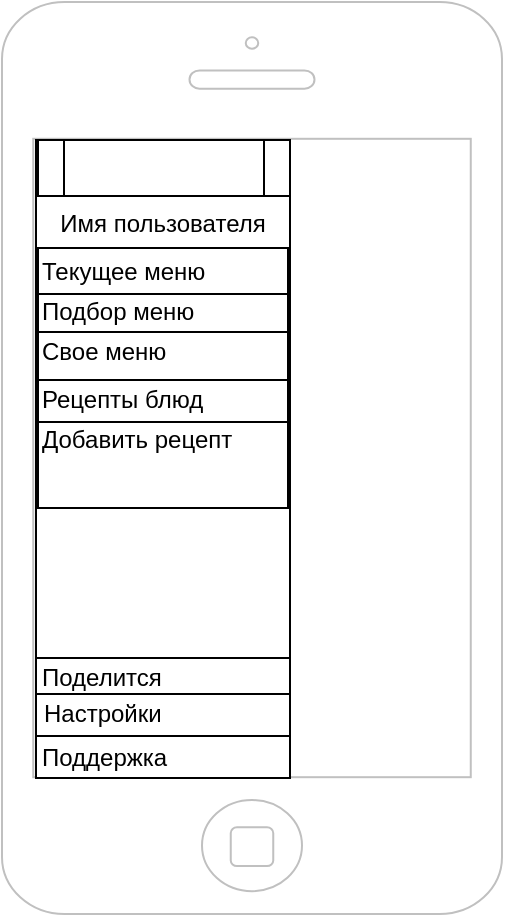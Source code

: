 <mxfile version="13.10.2" type="github" pages="6"><diagram id="BZDLstrP5hwVkVHHmvto" name="Page-1"><mxGraphModel dx="1481" dy="364" grid="0" gridSize="10" guides="1" tooltips="1" connect="1" arrows="1" fold="1" page="1" pageScale="1" pageWidth="827" pageHeight="1169" math="0" shadow="0"><root><mxCell id="0"/><mxCell id="1" parent="0"/><mxCell id="iW3LMeRWvONq-hMoMXGS-2" value="" style="html=1;verticalLabelPosition=bottom;labelBackgroundColor=#ffffff;verticalAlign=top;shadow=0;dashed=0;strokeWidth=1;shape=mxgraph.ios7.misc.iphone;strokeColor=#c0c0c0;" vertex="1" parent="1"><mxGeometry x="-69" y="17" width="250" height="456" as="geometry"/></mxCell><mxCell id="iW3LMeRWvONq-hMoMXGS-6" value="" style="rounded=0;whiteSpace=wrap;html=1;" vertex="1" parent="1"><mxGeometry x="-52" y="86" width="127" height="319" as="geometry"/></mxCell><mxCell id="iW3LMeRWvONq-hMoMXGS-7" value="Имя пользователя" style="text;html=1;strokeColor=none;fillColor=none;align=center;verticalAlign=middle;whiteSpace=wrap;rounded=0;" vertex="1" parent="1"><mxGeometry x="-52" y="118" width="127" height="20" as="geometry"/></mxCell><mxCell id="iW3LMeRWvONq-hMoMXGS-8" value="" style="shape=process;whiteSpace=wrap;html=1;backgroundOutline=1;" vertex="1" parent="1"><mxGeometry x="-51" y="86" width="126" height="28" as="geometry"/></mxCell><mxCell id="iW3LMeRWvONq-hMoMXGS-9" value="" style="rounded=0;whiteSpace=wrap;html=1;" vertex="1" parent="1"><mxGeometry x="-51" y="140" width="125" height="66" as="geometry"/></mxCell><mxCell id="iW3LMeRWvONq-hMoMXGS-10" value="Текущее меню" style="text;html=1;strokeColor=none;fillColor=none;align=left;verticalAlign=middle;whiteSpace=wrap;rounded=0;" vertex="1" parent="1"><mxGeometry x="-51" y="142" width="124" height="20" as="geometry"/></mxCell><UserObject label="Подбор меню" link="data:page/id,4cTYWNJXVe2HV9bwqlmZ" id="iW3LMeRWvONq-hMoMXGS-11"><mxCell style="text;html=1;strokeColor=none;fillColor=none;align=left;verticalAlign=middle;whiteSpace=wrap;rounded=0;" vertex="1" parent="1"><mxGeometry x="-51" y="162" width="125" height="20" as="geometry"/></mxCell></UserObject><mxCell id="iW3LMeRWvONq-hMoMXGS-12" value="Свое меню" style="text;html=1;strokeColor=none;fillColor=none;align=left;verticalAlign=middle;whiteSpace=wrap;rounded=0;" vertex="1" parent="1"><mxGeometry x="-51" y="182" width="126" height="20" as="geometry"/></mxCell><mxCell id="iW3LMeRWvONq-hMoMXGS-13" value="" style="rounded=0;whiteSpace=wrap;html=1;" vertex="1" parent="1"><mxGeometry x="-51" y="206" width="125" height="64" as="geometry"/></mxCell><mxCell id="iW3LMeRWvONq-hMoMXGS-20" value="Рецепты блюд" style="text;html=1;strokeColor=none;fillColor=none;align=left;verticalAlign=middle;whiteSpace=wrap;rounded=0;" vertex="1" parent="1"><mxGeometry x="-51" y="206" width="122" height="20" as="geometry"/></mxCell><mxCell id="iW3LMeRWvONq-hMoMXGS-21" value="Добавить рецепт" style="text;html=1;strokeColor=none;fillColor=none;align=left;verticalAlign=middle;whiteSpace=wrap;rounded=0;" vertex="1" parent="1"><mxGeometry x="-51" y="226" width="123" height="20" as="geometry"/></mxCell><mxCell id="iW3LMeRWvONq-hMoMXGS-23" value="" style="rounded=0;whiteSpace=wrap;html=1;" vertex="1" parent="1"><mxGeometry x="-52" y="345" width="127" height="60" as="geometry"/></mxCell><mxCell id="iW3LMeRWvONq-hMoMXGS-24" value="Поделится" style="text;html=1;strokeColor=none;fillColor=none;align=left;verticalAlign=middle;whiteSpace=wrap;rounded=0;" vertex="1" parent="1"><mxGeometry x="-51" y="345" width="125" height="20" as="geometry"/></mxCell><UserObject label="Настройки" link="data:page/id,muhe9F5QdeB6AWc8N-wu" id="iW3LMeRWvONq-hMoMXGS-25"><mxCell style="text;html=1;strokeColor=none;fillColor=none;align=left;verticalAlign=middle;whiteSpace=wrap;rounded=0;" vertex="1" parent="1"><mxGeometry x="-50" y="363" width="125" height="20" as="geometry"/></mxCell></UserObject><mxCell id="iW3LMeRWvONq-hMoMXGS-26" value="Поддержка" style="text;html=1;strokeColor=none;fillColor=none;align=left;verticalAlign=middle;whiteSpace=wrap;rounded=0;" vertex="1" parent="1"><mxGeometry x="-51" y="385" width="125" height="20" as="geometry"/></mxCell><mxCell id="mxwxA2VvRuqNWbm4RPTI-5" value="" style="line;strokeWidth=1;rotatable=0;dashed=0;labelPosition=right;align=left;verticalAlign=middle;spacingTop=0;spacingLeft=6;points=[];portConstraint=eastwest;" vertex="1" parent="1"><mxGeometry x="-52" y="358" width="127" height="10" as="geometry"/></mxCell><mxCell id="mxwxA2VvRuqNWbm4RPTI-6" value="" style="line;strokeWidth=1;rotatable=0;dashed=0;labelPosition=right;align=left;verticalAlign=middle;spacingTop=0;spacingLeft=6;points=[];portConstraint=eastwest;" vertex="1" parent="1"><mxGeometry x="-52" y="379" width="127" height="10" as="geometry"/></mxCell><mxCell id="mxwxA2VvRuqNWbm4RPTI-7" value="" style="line;strokeWidth=1;rotatable=0;dashed=0;labelPosition=right;align=left;verticalAlign=middle;spacingTop=0;spacingLeft=6;points=[];portConstraint=eastwest;" vertex="1" parent="1"><mxGeometry x="-51.5" y="222" width="127" height="10" as="geometry"/></mxCell><mxCell id="mxwxA2VvRuqNWbm4RPTI-8" value="" style="line;strokeWidth=1;rotatable=0;dashed=0;labelPosition=right;align=left;verticalAlign=middle;spacingTop=0;spacingLeft=6;points=[];portConstraint=eastwest;" vertex="1" parent="1"><mxGeometry x="-51.5" y="177" width="127" height="10" as="geometry"/></mxCell><mxCell id="mxwxA2VvRuqNWbm4RPTI-9" value="" style="line;strokeWidth=1;rotatable=0;dashed=0;labelPosition=right;align=left;verticalAlign=middle;spacingTop=0;spacingLeft=6;points=[];portConstraint=eastwest;" vertex="1" parent="1"><mxGeometry x="-52.5" y="158" width="127" height="10" as="geometry"/></mxCell></root></mxGraphModel></diagram><diagram id="qoKGkCA5aiT1LTIDNvXO" name="Page-2"><mxGraphModel dx="948" dy="528" grid="0" gridSize="10" guides="1" tooltips="1" connect="1" arrows="1" fold="1" page="1" pageScale="1" pageWidth="827" pageHeight="1169" math="0" shadow="0"><root><mxCell id="sygZgUZj2PO8MnpTzKiD-0"/><mxCell id="sygZgUZj2PO8MnpTzKiD-1" parent="sygZgUZj2PO8MnpTzKiD-0"/><mxCell id="PisL83nZKwzsGmv0-ldb-2" value="" style="rounded=1;whiteSpace=wrap;html=1;arcSize=50;" vertex="1" parent="sygZgUZj2PO8MnpTzKiD-1"><mxGeometry x="354" y="242" width="42" height="19" as="geometry"/></mxCell><mxCell id="8U2ZoedeDLhS7TWotsaz-0" value="" style="html=1;verticalLabelPosition=bottom;labelBackgroundColor=#ffffff;verticalAlign=top;shadow=0;dashed=0;strokeWidth=1;shape=mxgraph.ios7.misc.iphone;strokeColor=#c0c0c0;" vertex="1" parent="sygZgUZj2PO8MnpTzKiD-1"><mxGeometry x="191" y="78" width="250" height="456" as="geometry"/></mxCell><mxCell id="NITTFeYGn0uS4qTPtE44-0" value="" style="rounded=0;whiteSpace=wrap;html=1;" vertex="1" parent="sygZgUZj2PO8MnpTzKiD-1"><mxGeometry x="208" y="148" width="216" height="29" as="geometry"/></mxCell><mxCell id="NITTFeYGn0uS4qTPtE44-1" value="Настройки" style="text;html=1;strokeColor=none;fillColor=none;align=center;verticalAlign=middle;whiteSpace=wrap;rounded=0;" vertex="1" parent="sygZgUZj2PO8MnpTzKiD-1"><mxGeometry x="292" y="152.5" width="40" height="20" as="geometry"/></mxCell><UserObject label="" link="data:page/id,BZDLstrP5hwVkVHHmvto" id="NITTFeYGn0uS4qTPtE44-2"><mxCell style="shape=mxgraph.bpmn.shape;html=1;verticalLabelPosition=bottom;labelBackgroundColor=#ffffff;verticalAlign=top;align=center;perimeter=ellipsePerimeter;outlineConnect=0;outline=catching;symbol=link;rotation=-180;" vertex="1" parent="sygZgUZj2PO8MnpTzKiD-1"><mxGeometry x="208" y="148.5" width="30" height="28.5" as="geometry"/></mxCell></UserObject><UserObject label="" link="data:page/id,muhe9F5QdeB6AWc8N-wu" id="NITTFeYGn0uS4qTPtE44-3"><mxCell style="rounded=0;whiteSpace=wrap;html=1;" vertex="1" parent="sygZgUZj2PO8MnpTzKiD-1"><mxGeometry x="208" y="177" width="109" height="22" as="geometry"/></mxCell></UserObject><mxCell id="NITTFeYGn0uS4qTPtE44-4" value="" style="rounded=0;whiteSpace=wrap;html=1;" vertex="1" parent="sygZgUZj2PO8MnpTzKiD-1"><mxGeometry x="317" y="177" width="107" height="22" as="geometry"/></mxCell><mxCell id="NITTFeYGn0uS4qTPtE44-5" value="Основное" style="text;html=1;strokeColor=none;fillColor=none;align=center;verticalAlign=middle;whiteSpace=wrap;rounded=0;" vertex="1" parent="sygZgUZj2PO8MnpTzKiD-1"><mxGeometry x="240" y="179" width="40" height="20" as="geometry"/></mxCell><mxCell id="NITTFeYGn0uS4qTPtE44-6" value="Аллергия" style="text;html=1;strokeColor=none;fillColor=none;align=center;verticalAlign=middle;whiteSpace=wrap;rounded=0;" vertex="1" parent="sygZgUZj2PO8MnpTzKiD-1"><mxGeometry x="348" y="178" width="40" height="20" as="geometry"/></mxCell><mxCell id="NITTFeYGn0uS4qTPtE44-7" value="Без лактозы" style="text;html=1;strokeColor=none;fillColor=none;align=left;verticalAlign=middle;whiteSpace=wrap;rounded=0;" vertex="1" parent="sygZgUZj2PO8MnpTzKiD-1"><mxGeometry x="223" y="219" width="80" height="20" as="geometry"/></mxCell><mxCell id="NITTFeYGn0uS4qTPtE44-8" value="Без сахара" style="text;html=1;strokeColor=none;fillColor=none;align=left;verticalAlign=middle;whiteSpace=wrap;rounded=0;" vertex="1" parent="sygZgUZj2PO8MnpTzKiD-1"><mxGeometry x="223" y="241" width="83" height="20" as="geometry"/></mxCell><mxCell id="NITTFeYGn0uS4qTPtE44-9" value="Белки до 30 г." style="text;html=1;strokeColor=none;fillColor=none;align=left;verticalAlign=middle;whiteSpace=wrap;rounded=0;" vertex="1" parent="sygZgUZj2PO8MnpTzKiD-1"><mxGeometry x="223" y="263" width="92" height="20" as="geometry"/></mxCell><mxCell id="NITTFeYGn0uS4qTPtE44-10" value="Полезные жиры (омега 3 и т.д.)" style="text;html=1;strokeColor=none;fillColor=none;align=left;verticalAlign=middle;whiteSpace=wrap;rounded=0;" vertex="1" parent="sygZgUZj2PO8MnpTzKiD-1"><mxGeometry x="223" y="306" width="120" height="20" as="geometry"/></mxCell><mxCell id="NITTFeYGn0uS4qTPtE44-11" value="Веганство" style="text;html=1;strokeColor=none;fillColor=none;align=left;verticalAlign=middle;whiteSpace=wrap;rounded=0;" vertex="1" parent="sygZgUZj2PO8MnpTzKiD-1"><mxGeometry x="223" y="284" width="40" height="20" as="geometry"/></mxCell><mxCell id="NITTFeYGn0uS4qTPtE44-12" value="Сыроединие" style="text;html=1;strokeColor=none;fillColor=none;align=left;verticalAlign=middle;whiteSpace=wrap;rounded=0;" vertex="1" parent="sygZgUZj2PO8MnpTzKiD-1"><mxGeometry x="223" y="332" width="40" height="20" as="geometry"/></mxCell><mxCell id="NITTFeYGn0uS4qTPtE44-13" value="Без глютена" style="text;html=1;strokeColor=none;fillColor=none;align=left;verticalAlign=middle;whiteSpace=wrap;rounded=0;" vertex="1" parent="sygZgUZj2PO8MnpTzKiD-1"><mxGeometry x="223" y="352" width="80" height="20" as="geometry"/></mxCell><mxCell id="PisL83nZKwzsGmv0-ldb-0" value="" style="rounded=1;whiteSpace=wrap;html=1;arcSize=50;" vertex="1" parent="sygZgUZj2PO8MnpTzKiD-1"><mxGeometry x="371" y="220" width="42" height="19" as="geometry"/></mxCell><mxCell id="PisL83nZKwzsGmv0-ldb-1" value="" style="ellipse;whiteSpace=wrap;html=1;aspect=fixed;" vertex="1" parent="sygZgUZj2PO8MnpTzKiD-1"><mxGeometry x="393" y="219" width="20" height="20" as="geometry"/></mxCell><mxCell id="PisL83nZKwzsGmv0-ldb-13" value="" style="rounded=1;whiteSpace=wrap;html=1;arcSize=50;" vertex="1" parent="sygZgUZj2PO8MnpTzKiD-1"><mxGeometry x="371" y="242" width="42" height="19" as="geometry"/></mxCell><mxCell id="PisL83nZKwzsGmv0-ldb-14" value="" style="ellipse;whiteSpace=wrap;html=1;aspect=fixed;" vertex="1" parent="sygZgUZj2PO8MnpTzKiD-1"><mxGeometry x="393" y="241" width="20" height="20" as="geometry"/></mxCell><mxCell id="PisL83nZKwzsGmv0-ldb-15" value="" style="rounded=1;whiteSpace=wrap;html=1;arcSize=50;" vertex="1" parent="sygZgUZj2PO8MnpTzKiD-1"><mxGeometry x="371" y="264" width="42" height="19" as="geometry"/></mxCell><mxCell id="PisL83nZKwzsGmv0-ldb-16" value="" style="ellipse;whiteSpace=wrap;html=1;aspect=fixed;" vertex="1" parent="sygZgUZj2PO8MnpTzKiD-1"><mxGeometry x="393" y="263" width="20" height="20" as="geometry"/></mxCell><mxCell id="PisL83nZKwzsGmv0-ldb-17" value="" style="rounded=1;whiteSpace=wrap;html=1;arcSize=50;" vertex="1" parent="sygZgUZj2PO8MnpTzKiD-1"><mxGeometry x="371" y="285" width="42" height="19" as="geometry"/></mxCell><mxCell id="PisL83nZKwzsGmv0-ldb-18" value="" style="ellipse;whiteSpace=wrap;html=1;aspect=fixed;" vertex="1" parent="sygZgUZj2PO8MnpTzKiD-1"><mxGeometry x="393" y="284" width="20" height="20" as="geometry"/></mxCell><mxCell id="PisL83nZKwzsGmv0-ldb-19" value="" style="rounded=1;whiteSpace=wrap;html=1;arcSize=50;" vertex="1" parent="sygZgUZj2PO8MnpTzKiD-1"><mxGeometry x="371" y="307" width="42" height="19" as="geometry"/></mxCell><mxCell id="PisL83nZKwzsGmv0-ldb-20" value="" style="ellipse;whiteSpace=wrap;html=1;aspect=fixed;" vertex="1" parent="sygZgUZj2PO8MnpTzKiD-1"><mxGeometry x="393" y="306" width="20" height="20" as="geometry"/></mxCell><mxCell id="PisL83nZKwzsGmv0-ldb-21" value="" style="rounded=1;whiteSpace=wrap;html=1;arcSize=50;" vertex="1" parent="sygZgUZj2PO8MnpTzKiD-1"><mxGeometry x="371" y="331" width="42" height="19" as="geometry"/></mxCell><mxCell id="PisL83nZKwzsGmv0-ldb-22" value="" style="ellipse;whiteSpace=wrap;html=1;aspect=fixed;" vertex="1" parent="sygZgUZj2PO8MnpTzKiD-1"><mxGeometry x="393" y="330" width="20" height="20" as="geometry"/></mxCell><mxCell id="PisL83nZKwzsGmv0-ldb-23" value="" style="rounded=1;whiteSpace=wrap;html=1;arcSize=50;" vertex="1" parent="sygZgUZj2PO8MnpTzKiD-1"><mxGeometry x="371" y="355" width="42" height="19" as="geometry"/></mxCell><mxCell id="PisL83nZKwzsGmv0-ldb-24" value="" style="ellipse;whiteSpace=wrap;html=1;aspect=fixed;" vertex="1" parent="sygZgUZj2PO8MnpTzKiD-1"><mxGeometry x="393" y="354" width="20" height="20" as="geometry"/></mxCell><mxCell id="PisL83nZKwzsGmv0-ldb-27" value="" style="rounded=0;whiteSpace=wrap;html=1;fillColor=#f8cecc;strokeColor=#b85450;" vertex="1" parent="sygZgUZj2PO8MnpTzKiD-1"><mxGeometry x="317" y="195.5" width="106" height="3.5" as="geometry"/></mxCell></root></mxGraphModel></diagram><diagram id="muhe9F5QdeB6AWc8N-wu" name="Page-3"><mxGraphModel dx="948" dy="528" grid="0" gridSize="10" guides="1" tooltips="1" connect="1" arrows="1" fold="1" page="1" pageScale="1" pageWidth="827" pageHeight="1169" math="0" shadow="0"><root><mxCell id="QA7d3RTQGmtAKu1GaItm-0"/><mxCell id="QA7d3RTQGmtAKu1GaItm-1" parent="QA7d3RTQGmtAKu1GaItm-0"/><mxCell id="6q3WrDbOpt8ZfPwjaaLs-0" value="" style="rounded=1;whiteSpace=wrap;html=1;arcSize=50;" vertex="1" parent="QA7d3RTQGmtAKu1GaItm-1"><mxGeometry x="354" y="242" width="42" height="19" as="geometry"/></mxCell><mxCell id="6q3WrDbOpt8ZfPwjaaLs-1" value="" style="html=1;verticalLabelPosition=bottom;labelBackgroundColor=#ffffff;verticalAlign=top;shadow=0;dashed=0;strokeWidth=1;shape=mxgraph.ios7.misc.iphone;strokeColor=#c0c0c0;" vertex="1" parent="QA7d3RTQGmtAKu1GaItm-1"><mxGeometry x="191" y="78" width="250" height="456" as="geometry"/></mxCell><mxCell id="6q3WrDbOpt8ZfPwjaaLs-2" value="" style="rounded=0;whiteSpace=wrap;html=1;" vertex="1" parent="QA7d3RTQGmtAKu1GaItm-1"><mxGeometry x="208" y="148" width="216" height="29" as="geometry"/></mxCell><mxCell id="6q3WrDbOpt8ZfPwjaaLs-3" value="Настройки" style="text;html=1;strokeColor=none;fillColor=none;align=center;verticalAlign=middle;whiteSpace=wrap;rounded=0;" vertex="1" parent="QA7d3RTQGmtAKu1GaItm-1"><mxGeometry x="292" y="152.5" width="40" height="20" as="geometry"/></mxCell><UserObject label="" link="data:page/id,BZDLstrP5hwVkVHHmvto" id="6q3WrDbOpt8ZfPwjaaLs-4"><mxCell style="shape=mxgraph.bpmn.shape;html=1;verticalLabelPosition=bottom;labelBackgroundColor=#ffffff;verticalAlign=top;align=center;perimeter=ellipsePerimeter;outlineConnect=0;outline=catching;symbol=link;rotation=-180;" vertex="1" parent="QA7d3RTQGmtAKu1GaItm-1"><mxGeometry x="208" y="148.5" width="30" height="28.5" as="geometry"/></mxCell></UserObject><mxCell id="6q3WrDbOpt8ZfPwjaaLs-5" value="" style="rounded=0;whiteSpace=wrap;html=1;" vertex="1" parent="QA7d3RTQGmtAKu1GaItm-1"><mxGeometry x="208" y="177" width="109" height="22" as="geometry"/></mxCell><UserObject label="" link="data:page/id,qoKGkCA5aiT1LTIDNvXO" id="6q3WrDbOpt8ZfPwjaaLs-6"><mxCell style="rounded=0;whiteSpace=wrap;html=1;" vertex="1" parent="QA7d3RTQGmtAKu1GaItm-1"><mxGeometry x="317" y="177" width="107" height="22" as="geometry"/></mxCell></UserObject><mxCell id="6q3WrDbOpt8ZfPwjaaLs-7" value="Основное" style="text;html=1;strokeColor=none;fillColor=none;align=center;verticalAlign=middle;whiteSpace=wrap;rounded=0;" vertex="1" parent="QA7d3RTQGmtAKu1GaItm-1"><mxGeometry x="240" y="179" width="40" height="20" as="geometry"/></mxCell><mxCell id="6q3WrDbOpt8ZfPwjaaLs-8" value="Аллергия" style="text;html=1;strokeColor=none;fillColor=none;align=center;verticalAlign=middle;whiteSpace=wrap;rounded=0;" vertex="1" parent="QA7d3RTQGmtAKu1GaItm-1"><mxGeometry x="348" y="178" width="40" height="20" as="geometry"/></mxCell><mxCell id="6q3WrDbOpt8ZfPwjaaLs-30" value="" style="rounded=0;whiteSpace=wrap;html=1;fillColor=#f8cecc;strokeColor=#b85450;" vertex="1" parent="QA7d3RTQGmtAKu1GaItm-1"><mxGeometry x="210" y="194.5" width="106" height="3.5" as="geometry"/></mxCell><mxCell id="6q3WrDbOpt8ZfPwjaaLs-33" value="Ваш вес" style="text;html=1;strokeColor=none;fillColor=none;align=left;verticalAlign=middle;whiteSpace=wrap;rounded=0;" vertex="1" parent="QA7d3RTQGmtAKu1GaItm-1"><mxGeometry x="215" y="218" width="52" height="20" as="geometry"/></mxCell><mxCell id="6q3WrDbOpt8ZfPwjaaLs-34" value="Напоминание о готовки еды" style="text;html=1;strokeColor=none;fillColor=none;align=left;verticalAlign=middle;whiteSpace=wrap;rounded=0;" vertex="1" parent="QA7d3RTQGmtAKu1GaItm-1"><mxGeometry x="212.5" y="252" width="158.5" height="20" as="geometry"/></mxCell><mxCell id="6q3WrDbOpt8ZfPwjaaLs-35" value="Уведомление об окончание меню" style="text;html=1;strokeColor=none;fillColor=none;align=left;verticalAlign=middle;whiteSpace=wrap;rounded=0;" vertex="1" parent="QA7d3RTQGmtAKu1GaItm-1"><mxGeometry x="212.5" y="277" width="156.5" height="33" as="geometry"/></mxCell><mxCell id="6q3WrDbOpt8ZfPwjaaLs-36" value="Number" style="rounded=1;whiteSpace=wrap;html=1;" vertex="1" parent="QA7d3RTQGmtAKu1GaItm-1"><mxGeometry x="340.5" y="216" width="69" height="24" as="geometry"/></mxCell><mxCell id="6q3WrDbOpt8ZfPwjaaLs-37" value="" style="rounded=1;whiteSpace=wrap;html=1;arcSize=50;" vertex="1" parent="QA7d3RTQGmtAKu1GaItm-1"><mxGeometry x="376" y="254" width="42" height="21" as="geometry"/></mxCell><mxCell id="6q3WrDbOpt8ZfPwjaaLs-38" value="" style="ellipse;whiteSpace=wrap;html=1;aspect=fixed;" vertex="1" parent="QA7d3RTQGmtAKu1GaItm-1"><mxGeometry x="398" y="254" width="20" height="20" as="geometry"/></mxCell><mxCell id="6q3WrDbOpt8ZfPwjaaLs-39" value="" style="rounded=1;whiteSpace=wrap;html=1;arcSize=50;" vertex="1" parent="QA7d3RTQGmtAKu1GaItm-1"><mxGeometry x="376" y="283" width="42" height="21" as="geometry"/></mxCell><mxCell id="6q3WrDbOpt8ZfPwjaaLs-40" value="" style="ellipse;whiteSpace=wrap;html=1;aspect=fixed;" vertex="1" parent="QA7d3RTQGmtAKu1GaItm-1"><mxGeometry x="398" y="283" width="20" height="20" as="geometry"/></mxCell></root></mxGraphModel></diagram><diagram id="4cTYWNJXVe2HV9bwqlmZ" name="Page-4"><mxGraphModel dx="785" dy="437" grid="0" gridSize="10" guides="1" tooltips="1" connect="1" arrows="1" fold="1" page="1" pageScale="1" pageWidth="827" pageHeight="1169" math="0" shadow="0"><root><mxCell id="FbpsXFFI8XDoPVHK8MdV-0"/><mxCell id="FbpsXFFI8XDoPVHK8MdV-1" parent="FbpsXFFI8XDoPVHK8MdV-0"/><mxCell id="bZUbEdIWf7DJ-p9rl8eY-0" value="" style="html=1;verticalLabelPosition=bottom;labelBackgroundColor=#ffffff;verticalAlign=top;shadow=0;dashed=0;strokeWidth=1;shape=mxgraph.ios7.misc.iphone;strokeColor=#c0c0c0;" vertex="1" parent="FbpsXFFI8XDoPVHK8MdV-1"><mxGeometry x="191" y="78" width="250" height="456" as="geometry"/></mxCell><mxCell id="8WKD6I0Hn-fCvZCQOf-N-0" value="" style="rounded=0;whiteSpace=wrap;html=1;" vertex="1" parent="FbpsXFFI8XDoPVHK8MdV-1"><mxGeometry x="208" y="147" width="218" height="35" as="geometry"/></mxCell><UserObject label="" link="data:page/id,BZDLstrP5hwVkVHHmvto" id="8WKD6I0Hn-fCvZCQOf-N-1"><mxCell style="shape=mxgraph.bpmn.shape;html=1;verticalLabelPosition=bottom;labelBackgroundColor=#ffffff;verticalAlign=top;align=center;perimeter=ellipsePerimeter;outlineConnect=0;outline=catching;symbol=link;rotation=-180;" vertex="1" parent="FbpsXFFI8XDoPVHK8MdV-1"><mxGeometry x="208" y="147" width="34" height="35" as="geometry"/></mxCell></UserObject><mxCell id="8WKD6I0Hn-fCvZCQOf-N-2" value="" style="html=1;verticalLabelPosition=bottom;align=center;labelBackgroundColor=#ffffff;verticalAlign=top;strokeWidth=2;shadow=0;dashed=0;shape=mxgraph.ios7.icons.looking_glass;rotation=90;" vertex="1" parent="FbpsXFFI8XDoPVHK8MdV-1"><mxGeometry x="391.25" y="150.75" width="33" height="30.5" as="geometry"/></mxCell><mxCell id="8WKD6I0Hn-fCvZCQOf-N-4" value="Подбор меню" style="text;html=1;strokeColor=none;fillColor=none;align=center;verticalAlign=middle;whiteSpace=wrap;rounded=0;" vertex="1" parent="FbpsXFFI8XDoPVHK8MdV-1"><mxGeometry x="263.5" y="154.5" width="105" height="20" as="geometry"/></mxCell><mxCell id="K1YTc5frhpQIS1BPIgAh-0" value="" style="rounded=0;whiteSpace=wrap;html=1;strokeColor=#000000;" vertex="1" parent="FbpsXFFI8XDoPVHK8MdV-1"><mxGeometry x="208" y="182" width="216" height="85" as="geometry"/></mxCell><UserObject label="" link="data:page/id,xsqLlkMuaaeCyp-0b-AA" id="K1YTc5frhpQIS1BPIgAh-1"><mxCell style="rounded=1;whiteSpace=wrap;html=1;strokeColor=#000000;" vertex="1" parent="FbpsXFFI8XDoPVHK8MdV-1"><mxGeometry x="210" y="207" width="120" height="60" as="geometry"/></mxCell></UserObject><mxCell id="K1YTc5frhpQIS1BPIgAh-2" value="" style="rounded=1;whiteSpace=wrap;html=1;strokeColor=#000000;" vertex="1" parent="FbpsXFFI8XDoPVHK8MdV-1"><mxGeometry x="330" y="207" width="90" height="60" as="geometry"/></mxCell><mxCell id="K1YTc5frhpQIS1BPIgAh-3" value="Меню на неделю без сахара" style="text;html=1;strokeColor=none;fillColor=none;align=left;verticalAlign=middle;whiteSpace=wrap;rounded=0;" vertex="1" parent="FbpsXFFI8XDoPVHK8MdV-1"><mxGeometry x="208" y="182" width="197" height="20" as="geometry"/></mxCell><mxCell id="K1YTc5frhpQIS1BPIgAh-4" value="Пн" style="ellipse;whiteSpace=wrap;html=1;aspect=fixed;strokeColor=#000000;" vertex="1" parent="FbpsXFFI8XDoPVHK8MdV-1"><mxGeometry x="213" y="233" width="31" height="31" as="geometry"/></mxCell><mxCell id="K1YTc5frhpQIS1BPIgAh-5" value="Вт" style="ellipse;whiteSpace=wrap;html=1;aspect=fixed;strokeColor=#000000;" vertex="1" parent="FbpsXFFI8XDoPVHK8MdV-1"><mxGeometry x="333" y="234" width="29" height="29" as="geometry"/></mxCell><mxCell id="K1YTc5frhpQIS1BPIgAh-8" value="Завтрак:&lt;br&gt;Обед:&lt;br&gt;Ужин:" style="rounded=1;whiteSpace=wrap;html=1;strokeColor=#000000;arcSize=10;align=left;" vertex="1" parent="FbpsXFFI8XDoPVHK8MdV-1"><mxGeometry x="252" y="212" width="70" height="50" as="geometry"/></mxCell><mxCell id="K1YTc5frhpQIS1BPIgAh-9" value="Завтрак:&lt;br&gt;Обед:&lt;br&gt;Ужин:" style="rounded=1;whiteSpace=wrap;html=1;strokeColor=#000000;arcSize=10;align=left;" vertex="1" parent="FbpsXFFI8XDoPVHK8MdV-1"><mxGeometry x="366" y="212" width="53" height="50" as="geometry"/></mxCell><mxCell id="K1YTc5frhpQIS1BPIgAh-10" value="" style="rounded=0;whiteSpace=wrap;html=1;strokeColor=#000000;" vertex="1" parent="FbpsXFFI8XDoPVHK8MdV-1"><mxGeometry x="208" y="267" width="216" height="85" as="geometry"/></mxCell><mxCell id="K1YTc5frhpQIS1BPIgAh-11" value="" style="rounded=1;whiteSpace=wrap;html=1;strokeColor=#000000;" vertex="1" parent="FbpsXFFI8XDoPVHK8MdV-1"><mxGeometry x="210" y="292" width="120" height="60" as="geometry"/></mxCell><mxCell id="K1YTc5frhpQIS1BPIgAh-12" value="" style="rounded=1;whiteSpace=wrap;html=1;strokeColor=#000000;" vertex="1" parent="FbpsXFFI8XDoPVHK8MdV-1"><mxGeometry x="330" y="292" width="90" height="60" as="geometry"/></mxCell><mxCell id="K1YTc5frhpQIS1BPIgAh-13" value="Пн" style="ellipse;whiteSpace=wrap;html=1;aspect=fixed;strokeColor=#000000;" vertex="1" parent="FbpsXFFI8XDoPVHK8MdV-1"><mxGeometry x="213" y="318" width="31" height="31" as="geometry"/></mxCell><mxCell id="K1YTc5frhpQIS1BPIgAh-14" value="Вт" style="ellipse;whiteSpace=wrap;html=1;aspect=fixed;strokeColor=#000000;" vertex="1" parent="FbpsXFFI8XDoPVHK8MdV-1"><mxGeometry x="333" y="319" width="29" height="29" as="geometry"/></mxCell><mxCell id="K1YTc5frhpQIS1BPIgAh-15" value="Завтрак:&lt;br&gt;Обед:&lt;br&gt;Ужин:" style="rounded=1;whiteSpace=wrap;html=1;strokeColor=#000000;arcSize=10;align=left;" vertex="1" parent="FbpsXFFI8XDoPVHK8MdV-1"><mxGeometry x="252" y="297" width="70" height="50" as="geometry"/></mxCell><mxCell id="K1YTc5frhpQIS1BPIgAh-16" value="Завтрак:&lt;br&gt;Обед:&lt;br&gt;Ужин:" style="rounded=1;whiteSpace=wrap;html=1;strokeColor=#000000;arcSize=10;align=left;" vertex="1" parent="FbpsXFFI8XDoPVHK8MdV-1"><mxGeometry x="366" y="297" width="53" height="50" as="geometry"/></mxCell><mxCell id="K1YTc5frhpQIS1BPIgAh-17" value="" style="rounded=0;whiteSpace=wrap;html=1;strokeColor=#000000;" vertex="1" parent="FbpsXFFI8XDoPVHK8MdV-1"><mxGeometry x="208" y="352" width="216" height="85" as="geometry"/></mxCell><mxCell id="K1YTc5frhpQIS1BPIgAh-18" value="" style="rounded=1;whiteSpace=wrap;html=1;strokeColor=#000000;" vertex="1" parent="FbpsXFFI8XDoPVHK8MdV-1"><mxGeometry x="210" y="377" width="120" height="60" as="geometry"/></mxCell><mxCell id="K1YTc5frhpQIS1BPIgAh-19" value="" style="rounded=1;whiteSpace=wrap;html=1;strokeColor=#000000;" vertex="1" parent="FbpsXFFI8XDoPVHK8MdV-1"><mxGeometry x="330" y="377" width="90" height="60" as="geometry"/></mxCell><mxCell id="K1YTc5frhpQIS1BPIgAh-20" value="Пн" style="ellipse;whiteSpace=wrap;html=1;aspect=fixed;strokeColor=#000000;" vertex="1" parent="FbpsXFFI8XDoPVHK8MdV-1"><mxGeometry x="213" y="403" width="31" height="31" as="geometry"/></mxCell><mxCell id="K1YTc5frhpQIS1BPIgAh-21" value="Вт" style="ellipse;whiteSpace=wrap;html=1;aspect=fixed;strokeColor=#000000;" vertex="1" parent="FbpsXFFI8XDoPVHK8MdV-1"><mxGeometry x="333" y="404" width="29" height="29" as="geometry"/></mxCell><mxCell id="K1YTc5frhpQIS1BPIgAh-22" value="Завтрак:&lt;br&gt;Обед:&lt;br&gt;Ужин:" style="rounded=1;whiteSpace=wrap;html=1;strokeColor=#000000;arcSize=10;align=left;" vertex="1" parent="FbpsXFFI8XDoPVHK8MdV-1"><mxGeometry x="252" y="382" width="70" height="50" as="geometry"/></mxCell><mxCell id="K1YTc5frhpQIS1BPIgAh-23" value="Завтрак:&lt;br&gt;Обед:&lt;br&gt;Ужин:" style="rounded=1;whiteSpace=wrap;html=1;strokeColor=#000000;arcSize=10;align=left;" vertex="1" parent="FbpsXFFI8XDoPVHK8MdV-1"><mxGeometry x="366" y="382" width="53" height="50" as="geometry"/></mxCell><mxCell id="K1YTc5frhpQIS1BPIgAh-24" value="Меню на неделю без лактозы" style="text;html=1;strokeColor=none;fillColor=none;align=left;verticalAlign=middle;whiteSpace=wrap;rounded=0;" vertex="1" parent="FbpsXFFI8XDoPVHK8MdV-1"><mxGeometry x="210" y="267" width="179" height="20" as="geometry"/></mxCell><mxCell id="K1YTc5frhpQIS1BPIgAh-25" value="Меню на неделю без глютена" style="text;html=1;strokeColor=none;fillColor=none;align=left;verticalAlign=middle;whiteSpace=wrap;rounded=0;" vertex="1" parent="FbpsXFFI8XDoPVHK8MdV-1"><mxGeometry x="210" y="352" width="174" height="20" as="geometry"/></mxCell><mxCell id="1--VtDU_C3xeX7vg1wY_-0" value="" style="verticalLabelPosition=bottom;verticalAlign=top;html=1;shape=mxgraph.basic.star;strokeColor=#000000;" vertex="1" parent="FbpsXFFI8XDoPVHK8MdV-1"><mxGeometry x="396" y="183" width="23" height="19" as="geometry"/></mxCell><mxCell id="1--VtDU_C3xeX7vg1wY_-1" value="" style="verticalLabelPosition=bottom;verticalAlign=top;html=1;shape=mxgraph.basic.star;strokeColor=#000000;" vertex="1" parent="FbpsXFFI8XDoPVHK8MdV-1"><mxGeometry x="399" y="268" width="23" height="19" as="geometry"/></mxCell><mxCell id="1--VtDU_C3xeX7vg1wY_-2" value="" style="verticalLabelPosition=bottom;verticalAlign=top;html=1;shape=mxgraph.basic.star;strokeColor=#000000;" vertex="1" parent="FbpsXFFI8XDoPVHK8MdV-1"><mxGeometry x="397" y="353" width="23" height="19" as="geometry"/></mxCell></root></mxGraphModel></diagram><diagram id="xsqLlkMuaaeCyp-0b-AA" name="Page-5"><mxGraphModel dx="785" dy="437" grid="0" gridSize="10" guides="1" tooltips="1" connect="1" arrows="1" fold="1" page="1" pageScale="1" pageWidth="827" pageHeight="1169" math="0" shadow="0"><root><mxCell id="nAxSDqvr6uYZYSl8MlDD-0"/><mxCell id="nAxSDqvr6uYZYSl8MlDD-1" parent="nAxSDqvr6uYZYSl8MlDD-0"/><mxCell id="nAxSDqvr6uYZYSl8MlDD-2" value="" style="html=1;verticalLabelPosition=bottom;labelBackgroundColor=#ffffff;verticalAlign=top;shadow=0;dashed=0;strokeWidth=1;shape=mxgraph.ios7.misc.iphone;strokeColor=#c0c0c0;" vertex="1" parent="nAxSDqvr6uYZYSl8MlDD-1"><mxGeometry x="191" y="78" width="250" height="456" as="geometry"/></mxCell><mxCell id="oOldV8jyoEIxs3b_hCsA-0" value="" style="rounded=0;whiteSpace=wrap;html=1;" vertex="1" parent="nAxSDqvr6uYZYSl8MlDD-1"><mxGeometry x="208" y="148" width="216" height="29" as="geometry"/></mxCell><UserObject label="" link="data:page/id,4cTYWNJXVe2HV9bwqlmZ" id="oOldV8jyoEIxs3b_hCsA-1"><mxCell style="shape=mxgraph.bpmn.shape;html=1;verticalLabelPosition=bottom;labelBackgroundColor=#ffffff;verticalAlign=top;align=center;perimeter=ellipsePerimeter;outlineConnect=0;outline=catching;symbol=link;rotation=-180;" vertex="1" parent="nAxSDqvr6uYZYSl8MlDD-1"><mxGeometry x="208" y="148.5" width="30" height="28.5" as="geometry"/></mxCell></UserObject><mxCell id="oOldV8jyoEIxs3b_hCsA-2" value="" style="rounded=0;whiteSpace=wrap;html=1;" vertex="1" parent="nAxSDqvr6uYZYSl8MlDD-1"><mxGeometry x="208" y="177" width="109" height="22" as="geometry"/></mxCell><mxCell id="oOldV8jyoEIxs3b_hCsA-3" value="" style="rounded=0;whiteSpace=wrap;html=1;" vertex="1" parent="nAxSDqvr6uYZYSl8MlDD-1"><mxGeometry x="317" y="177" width="107" height="22" as="geometry"/></mxCell><mxCell id="oOldV8jyoEIxs3b_hCsA-4" value="" style="rounded=0;whiteSpace=wrap;html=1;fillColor=#f8cecc;strokeColor=#b85450;" vertex="1" parent="nAxSDqvr6uYZYSl8MlDD-1"><mxGeometry x="210" y="194.5" width="106" height="3.5" as="geometry"/></mxCell><mxCell id="oOldV8jyoEIxs3b_hCsA-5" value="Меню для без сахара" style="text;html=1;strokeColor=none;fillColor=none;align=center;verticalAlign=middle;whiteSpace=wrap;rounded=0;" vertex="1" parent="nAxSDqvr6uYZYSl8MlDD-1"><mxGeometry x="260" y="152.75" width="85" height="20" as="geometry"/></mxCell><mxCell id="oOldV8jyoEIxs3b_hCsA-6" value="" style="verticalLabelPosition=bottom;verticalAlign=top;html=1;shape=mxgraph.basic.star;strokeColor=#000000;" vertex="1" parent="nAxSDqvr6uYZYSl8MlDD-1"><mxGeometry x="393" y="150.69" width="26" height="24.12" as="geometry"/></mxCell><mxCell id="oOldV8jyoEIxs3b_hCsA-7" value="Понедельник" style="text;html=1;strokeColor=none;fillColor=none;align=center;verticalAlign=middle;whiteSpace=wrap;rounded=0;" vertex="1" parent="nAxSDqvr6uYZYSl8MlDD-1"><mxGeometry x="240" y="177" width="40" height="20" as="geometry"/></mxCell><mxCell id="oOldV8jyoEIxs3b_hCsA-8" value="Вторник" style="text;html=1;strokeColor=none;fillColor=none;align=center;verticalAlign=middle;whiteSpace=wrap;rounded=0;" vertex="1" parent="nAxSDqvr6uYZYSl8MlDD-1"><mxGeometry x="349" y="178" width="40" height="20" as="geometry"/></mxCell><UserObject label="" link="data:page/id,Ut4X1gFMUILhOa2ESCs-" id="oOldV8jyoEIxs3b_hCsA-9"><mxCell style="rounded=0;whiteSpace=wrap;html=1;strokeColor=#000000;" vertex="1" parent="nAxSDqvr6uYZYSl8MlDD-1"><mxGeometry x="210" y="204" width="212" height="66" as="geometry"/></mxCell></UserObject><mxCell id="oOldV8jyoEIxs3b_hCsA-26" value="" style="rounded=0;whiteSpace=wrap;html=1;strokeColor=#000000;" vertex="1" parent="nAxSDqvr6uYZYSl8MlDD-1"><mxGeometry x="210" y="278" width="212" height="66" as="geometry"/></mxCell><mxCell id="oOldV8jyoEIxs3b_hCsA-27" value="" style="rounded=0;whiteSpace=wrap;html=1;strokeColor=#000000;" vertex="1" parent="nAxSDqvr6uYZYSl8MlDD-1"><mxGeometry x="212" y="352" width="212" height="66" as="geometry"/></mxCell><mxCell id="oOldV8jyoEIxs3b_hCsA-28" value="Завтрак" style="text;html=1;strokeColor=none;fillColor=none;align=left;verticalAlign=middle;whiteSpace=wrap;rounded=0;" vertex="1" parent="nAxSDqvr6uYZYSl8MlDD-1"><mxGeometry x="212" y="207" width="209" height="20" as="geometry"/></mxCell><mxCell id="oOldV8jyoEIxs3b_hCsA-29" value="Обед" style="text;html=1;strokeColor=none;fillColor=none;align=left;verticalAlign=middle;whiteSpace=wrap;rounded=0;" vertex="1" parent="nAxSDqvr6uYZYSl8MlDD-1"><mxGeometry x="211.5" y="278" width="209" height="20" as="geometry"/></mxCell><mxCell id="oOldV8jyoEIxs3b_hCsA-30" value="Ужин" style="text;html=1;strokeColor=none;fillColor=none;align=left;verticalAlign=middle;whiteSpace=wrap;rounded=0;" vertex="1" parent="nAxSDqvr6uYZYSl8MlDD-1"><mxGeometry x="213.5" y="352" width="209" height="20" as="geometry"/></mxCell><mxCell id="oOldV8jyoEIxs3b_hCsA-31" value="Название блюда" style="text;html=1;strokeColor=none;fillColor=none;align=left;verticalAlign=middle;whiteSpace=wrap;rounded=0;" vertex="1" parent="nAxSDqvr6uYZYSl8MlDD-1"><mxGeometry x="271" y="231" width="132" height="21" as="geometry"/></mxCell><mxCell id="oOldV8jyoEIxs3b_hCsA-32" value="Название блюда" style="text;html=1;strokeColor=none;fillColor=none;align=left;verticalAlign=middle;whiteSpace=wrap;rounded=0;" vertex="1" parent="nAxSDqvr6uYZYSl8MlDD-1"><mxGeometry x="271" y="374.5" width="132" height="21" as="geometry"/></mxCell><mxCell id="oOldV8jyoEIxs3b_hCsA-33" value="Название блюда" style="text;html=1;strokeColor=none;fillColor=none;align=left;verticalAlign=middle;whiteSpace=wrap;rounded=0;" vertex="1" parent="nAxSDqvr6uYZYSl8MlDD-1"><mxGeometry x="271" y="300.5" width="132" height="21" as="geometry"/></mxCell><mxCell id="oOldV8jyoEIxs3b_hCsA-34" value="Фото" style="rounded=1;whiteSpace=wrap;html=1;strokeColor=#000000;" vertex="1" parent="nAxSDqvr6uYZYSl8MlDD-1"><mxGeometry x="215" y="225" width="45" height="43" as="geometry"/></mxCell><mxCell id="oOldV8jyoEIxs3b_hCsA-35" value="Фото" style="rounded=1;whiteSpace=wrap;html=1;strokeColor=#000000;" vertex="1" parent="nAxSDqvr6uYZYSl8MlDD-1"><mxGeometry x="215" y="372" width="45" height="43" as="geometry"/></mxCell><mxCell id="oOldV8jyoEIxs3b_hCsA-36" value="Фото" style="rounded=1;whiteSpace=wrap;html=1;strokeColor=#000000;" vertex="1" parent="nAxSDqvr6uYZYSl8MlDD-1"><mxGeometry x="213.5" y="298" width="45" height="43" as="geometry"/></mxCell></root></mxGraphModel></diagram><diagram id="Ut4X1gFMUILhOa2ESCs-" name="Page-6"><mxGraphModel dx="785" dy="437" grid="0" gridSize="10" guides="1" tooltips="1" connect="1" arrows="1" fold="1" page="1" pageScale="1" pageWidth="827" pageHeight="1169" math="0" shadow="0"><root><mxCell id="1qkXfVKf338CE3pDMDKs-0"/><mxCell id="1qkXfVKf338CE3pDMDKs-1" parent="1qkXfVKf338CE3pDMDKs-0"/><mxCell id="1qkXfVKf338CE3pDMDKs-2" value="" style="html=1;verticalLabelPosition=bottom;labelBackgroundColor=#ffffff;verticalAlign=top;shadow=0;dashed=0;strokeWidth=1;shape=mxgraph.ios7.misc.iphone;strokeColor=#c0c0c0;" vertex="1" parent="1qkXfVKf338CE3pDMDKs-1"><mxGeometry x="191" y="78" width="250" height="456" as="geometry"/></mxCell><mxCell id="1qkXfVKf338CE3pDMDKs-3" value="" style="rounded=0;whiteSpace=wrap;html=1;" vertex="1" parent="1qkXfVKf338CE3pDMDKs-1"><mxGeometry x="208" y="148" width="216" height="29" as="geometry"/></mxCell><UserObject label="" link="data:page/id,xsqLlkMuaaeCyp-0b-AA" id="1qkXfVKf338CE3pDMDKs-4"><mxCell style="shape=mxgraph.bpmn.shape;html=1;verticalLabelPosition=bottom;labelBackgroundColor=#ffffff;verticalAlign=top;align=center;perimeter=ellipsePerimeter;outlineConnect=0;outline=catching;symbol=link;rotation=-180;" vertex="1" parent="1qkXfVKf338CE3pDMDKs-1"><mxGeometry x="208" y="148.5" width="30" height="28.5" as="geometry"/></mxCell></UserObject><mxCell id="1qkXfVKf338CE3pDMDKs-5" value="" style="verticalLabelPosition=bottom;verticalAlign=top;html=1;shape=mxgraph.basic.star;strokeColor=#000000;" vertex="1" parent="1qkXfVKf338CE3pDMDKs-1"><mxGeometry x="393" y="150.69" width="26" height="24.12" as="geometry"/></mxCell><mxCell id="1qkXfVKf338CE3pDMDKs-6" value="Рецепт" style="text;html=1;strokeColor=none;fillColor=none;align=center;verticalAlign=middle;whiteSpace=wrap;rounded=0;" vertex="1" parent="1qkXfVKf338CE3pDMDKs-1"><mxGeometry x="296" y="152.75" width="40" height="20" as="geometry"/></mxCell><mxCell id="1qkXfVKf338CE3pDMDKs-7" value="ФОТО БЛЮДА" style="rounded=1;whiteSpace=wrap;html=1;strokeColor=#000000;" vertex="1" parent="1qkXfVKf338CE3pDMDKs-1"><mxGeometry x="208" y="177" width="217" height="69" as="geometry"/></mxCell><mxCell id="1qkXfVKf338CE3pDMDKs-8" value="Названия блюда" style="text;html=1;strokeColor=none;fillColor=none;align=left;verticalAlign=middle;whiteSpace=wrap;rounded=0;" vertex="1" parent="1qkXfVKf338CE3pDMDKs-1"><mxGeometry x="210" y="226" width="214" height="20" as="geometry"/></mxCell><mxCell id="1qkXfVKf338CE3pDMDKs-9" value="вес/ккал/ккал-100г" style="rounded=1;whiteSpace=wrap;html=1;strokeColor=#000000;align=left;" vertex="1" parent="1qkXfVKf338CE3pDMDKs-1"><mxGeometry x="208" y="246" width="217" height="14" as="geometry"/></mxCell><mxCell id="1qkXfVKf338CE3pDMDKs-10" value="Ингредиенты:&lt;br&gt;Название......................количество в г.&lt;br&gt;Название......................количество в г.&lt;br&gt;Название......................количество в г.&lt;br&gt;Название......................количество в г.&lt;br&gt;" style="rounded=1;whiteSpace=wrap;html=1;strokeColor=#000000;align=left;" vertex="1" parent="1qkXfVKf338CE3pDMDKs-1"><mxGeometry x="208" y="263" width="216" height="89" as="geometry"/></mxCell><mxCell id="1qkXfVKf338CE3pDMDKs-12" value="1)Описание действий&lt;br&gt;2)Описание действий&lt;br&gt;3)Описание действий&lt;br&gt;4)Описание действий&lt;br&gt;5)Описание действий&lt;br&gt;6)Описание действий" style="rounded=1;whiteSpace=wrap;html=1;strokeColor=#000000;align=left;" vertex="1" parent="1qkXfVKf338CE3pDMDKs-1"><mxGeometry x="208" y="355" width="217" height="110" as="geometry"/></mxCell><mxCell id="1qkXfVKf338CE3pDMDKs-13" value="На кухне:" style="text;html=1;strokeColor=none;fillColor=none;align=left;verticalAlign=middle;whiteSpace=wrap;rounded=0;" vertex="1" parent="1qkXfVKf338CE3pDMDKs-1"><mxGeometry x="215" y="352" width="61" height="20" as="geometry"/></mxCell></root></mxGraphModel></diagram></mxfile>